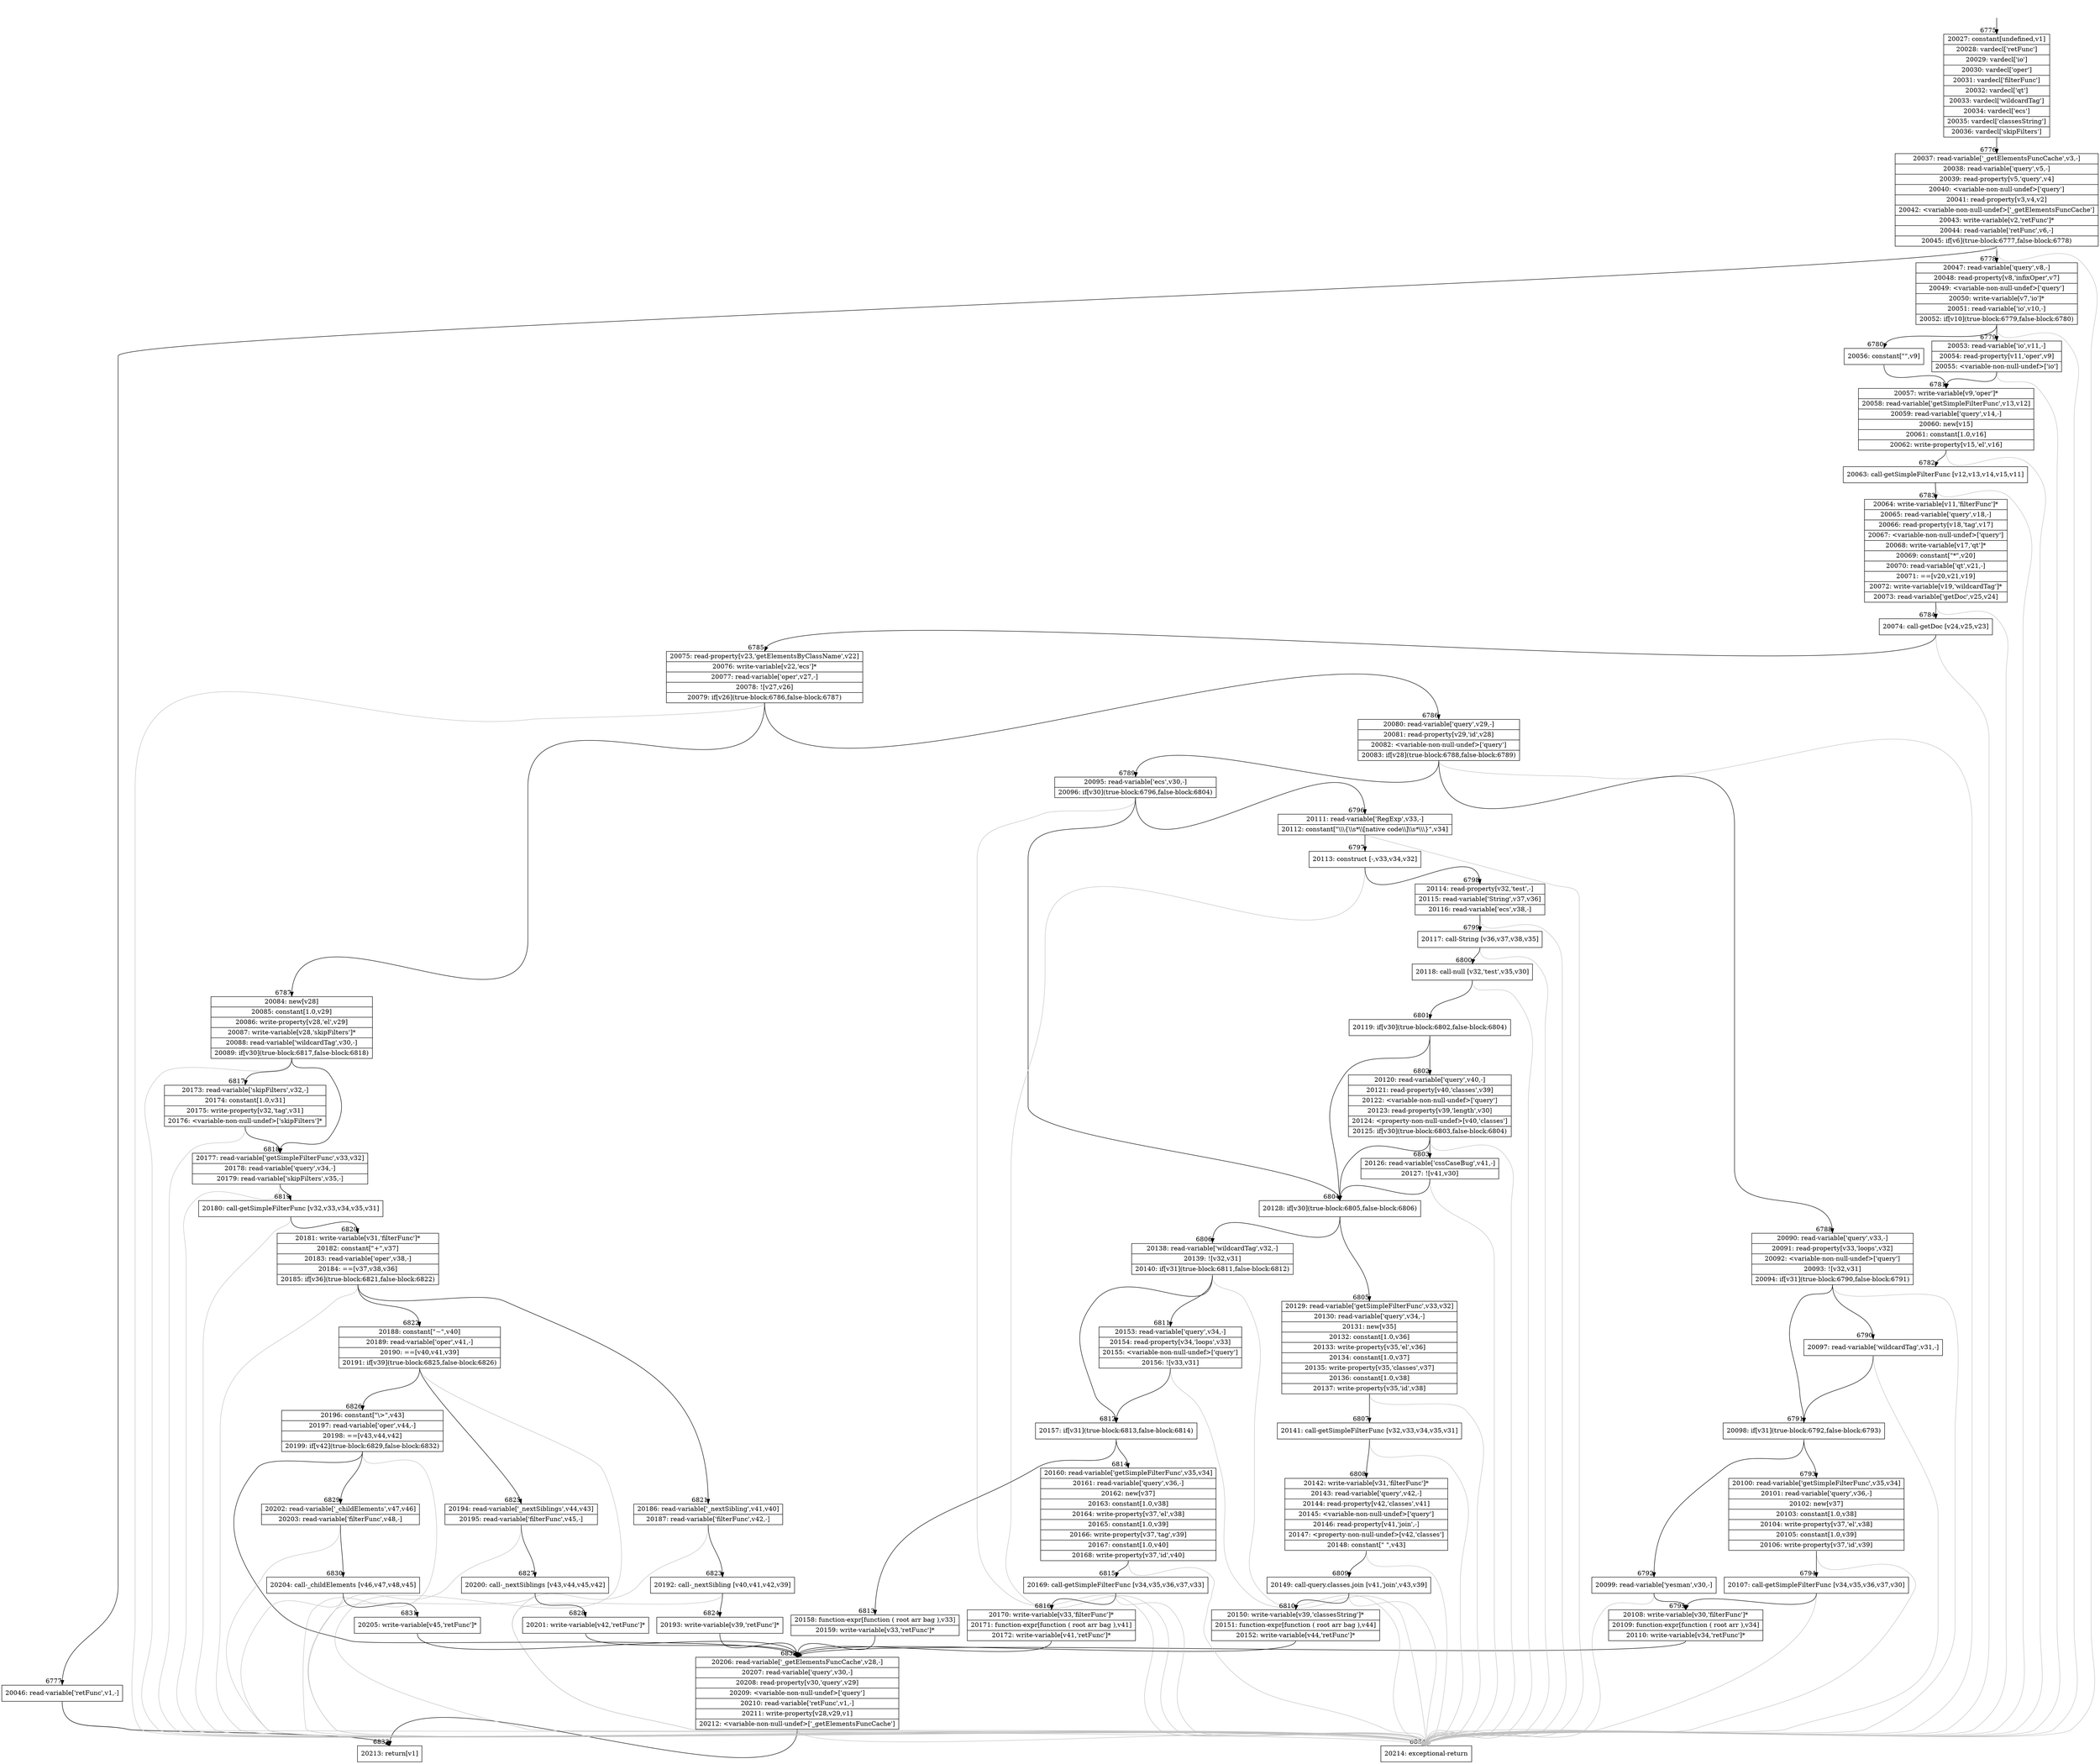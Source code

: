 digraph {
rankdir="TD"
BB_entry474[shape=none,label=""];
BB_entry474 -> BB6775 [tailport=s, headport=n, headlabel="    6775"]
BB6775 [shape=record label="{20027: constant[undefined,v1]|20028: vardecl['retFunc']|20029: vardecl['io']|20030: vardecl['oper']|20031: vardecl['filterFunc']|20032: vardecl['qt']|20033: vardecl['wildcardTag']|20034: vardecl['ecs']|20035: vardecl['classesString']|20036: vardecl['skipFilters']}" ] 
BB6775 -> BB6776 [tailport=s, headport=n, headlabel="      6776"]
BB6776 [shape=record label="{20037: read-variable['_getElementsFuncCache',v3,-]|20038: read-variable['query',v5,-]|20039: read-property[v5,'query',v4]|20040: \<variable-non-null-undef\>['query']|20041: read-property[v3,v4,v2]|20042: \<variable-non-null-undef\>['_getElementsFuncCache']|20043: write-variable[v2,'retFunc']*|20044: read-variable['retFunc',v6,-]|20045: if[v6](true-block:6777,false-block:6778)}" ] 
BB6776 -> BB6777 [tailport=s, headport=n, headlabel="      6777"]
BB6776 -> BB6778 [tailport=s, headport=n, headlabel="      6778"]
BB6776 -> BB6834 [tailport=s, headport=n, color=gray, headlabel="      6834"]
BB6777 [shape=record label="{20046: read-variable['retFunc',v1,-]}" ] 
BB6777 -> BB6833 [tailport=s, headport=n, headlabel="      6833"]
BB6777 -> BB6834 [tailport=s, headport=n, color=gray]
BB6778 [shape=record label="{20047: read-variable['query',v8,-]|20048: read-property[v8,'infixOper',v7]|20049: \<variable-non-null-undef\>['query']|20050: write-variable[v7,'io']*|20051: read-variable['io',v10,-]|20052: if[v10](true-block:6779,false-block:6780)}" ] 
BB6778 -> BB6779 [tailport=s, headport=n, headlabel="      6779"]
BB6778 -> BB6780 [tailport=s, headport=n, headlabel="      6780"]
BB6778 -> BB6834 [tailport=s, headport=n, color=gray]
BB6779 [shape=record label="{20053: read-variable['io',v11,-]|20054: read-property[v11,'oper',v9]|20055: \<variable-non-null-undef\>['io']}" ] 
BB6779 -> BB6781 [tailport=s, headport=n, headlabel="      6781"]
BB6779 -> BB6834 [tailport=s, headport=n, color=gray]
BB6780 [shape=record label="{20056: constant[\"\",v9]}" ] 
BB6780 -> BB6781 [tailport=s, headport=n]
BB6781 [shape=record label="{20057: write-variable[v9,'oper']*|20058: read-variable['getSimpleFilterFunc',v13,v12]|20059: read-variable['query',v14,-]|20060: new[v15]|20061: constant[1.0,v16]|20062: write-property[v15,'el',v16]}" ] 
BB6781 -> BB6782 [tailport=s, headport=n, headlabel="      6782"]
BB6781 -> BB6834 [tailport=s, headport=n, color=gray]
BB6782 [shape=record label="{20063: call-getSimpleFilterFunc [v12,v13,v14,v15,v11]}" ] 
BB6782 -> BB6783 [tailport=s, headport=n, headlabel="      6783"]
BB6782 -> BB6834 [tailport=s, headport=n, color=gray]
BB6783 [shape=record label="{20064: write-variable[v11,'filterFunc']*|20065: read-variable['query',v18,-]|20066: read-property[v18,'tag',v17]|20067: \<variable-non-null-undef\>['query']|20068: write-variable[v17,'qt']*|20069: constant[\"*\",v20]|20070: read-variable['qt',v21,-]|20071: ==[v20,v21,v19]|20072: write-variable[v19,'wildcardTag']*|20073: read-variable['getDoc',v25,v24]}" ] 
BB6783 -> BB6784 [tailport=s, headport=n, headlabel="      6784"]
BB6783 -> BB6834 [tailport=s, headport=n, color=gray]
BB6784 [shape=record label="{20074: call-getDoc [v24,v25,v23]}" ] 
BB6784 -> BB6785 [tailport=s, headport=n, headlabel="      6785"]
BB6784 -> BB6834 [tailport=s, headport=n, color=gray]
BB6785 [shape=record label="{20075: read-property[v23,'getElementsByClassName',v22]|20076: write-variable[v22,'ecs']*|20077: read-variable['oper',v27,-]|20078: ![v27,v26]|20079: if[v26](true-block:6786,false-block:6787)}" ] 
BB6785 -> BB6786 [tailport=s, headport=n, headlabel="      6786"]
BB6785 -> BB6787 [tailport=s, headport=n, headlabel="      6787"]
BB6785 -> BB6834 [tailport=s, headport=n, color=gray]
BB6786 [shape=record label="{20080: read-variable['query',v29,-]|20081: read-property[v29,'id',v28]|20082: \<variable-non-null-undef\>['query']|20083: if[v28](true-block:6788,false-block:6789)}" ] 
BB6786 -> BB6788 [tailport=s, headport=n, headlabel="      6788"]
BB6786 -> BB6789 [tailport=s, headport=n, headlabel="      6789"]
BB6786 -> BB6834 [tailport=s, headport=n, color=gray]
BB6787 [shape=record label="{20084: new[v28]|20085: constant[1.0,v29]|20086: write-property[v28,'el',v29]|20087: write-variable[v28,'skipFilters']*|20088: read-variable['wildcardTag',v30,-]|20089: if[v30](true-block:6817,false-block:6818)}" ] 
BB6787 -> BB6817 [tailport=s, headport=n, headlabel="      6817"]
BB6787 -> BB6818 [tailport=s, headport=n, headlabel="      6818"]
BB6787 -> BB6834 [tailport=s, headport=n, color=gray]
BB6788 [shape=record label="{20090: read-variable['query',v33,-]|20091: read-property[v33,'loops',v32]|20092: \<variable-non-null-undef\>['query']|20093: ![v32,v31]|20094: if[v31](true-block:6790,false-block:6791)}" ] 
BB6788 -> BB6791 [tailport=s, headport=n, headlabel="      6791"]
BB6788 -> BB6790 [tailport=s, headport=n, headlabel="      6790"]
BB6788 -> BB6834 [tailport=s, headport=n, color=gray]
BB6789 [shape=record label="{20095: read-variable['ecs',v30,-]|20096: if[v30](true-block:6796,false-block:6804)}" ] 
BB6789 -> BB6804 [tailport=s, headport=n, headlabel="      6804"]
BB6789 -> BB6796 [tailport=s, headport=n, headlabel="      6796"]
BB6789 -> BB6834 [tailport=s, headport=n, color=gray]
BB6790 [shape=record label="{20097: read-variable['wildcardTag',v31,-]}" ] 
BB6790 -> BB6791 [tailport=s, headport=n]
BB6790 -> BB6834 [tailport=s, headport=n, color=gray]
BB6791 [shape=record label="{20098: if[v31](true-block:6792,false-block:6793)}" ] 
BB6791 -> BB6792 [tailport=s, headport=n, headlabel="      6792"]
BB6791 -> BB6793 [tailport=s, headport=n, headlabel="      6793"]
BB6792 [shape=record label="{20099: read-variable['yesman',v30,-]}" ] 
BB6792 -> BB6795 [tailport=s, headport=n, headlabel="      6795"]
BB6792 -> BB6834 [tailport=s, headport=n, color=gray]
BB6793 [shape=record label="{20100: read-variable['getSimpleFilterFunc',v35,v34]|20101: read-variable['query',v36,-]|20102: new[v37]|20103: constant[1.0,v38]|20104: write-property[v37,'el',v38]|20105: constant[1.0,v39]|20106: write-property[v37,'id',v39]}" ] 
BB6793 -> BB6794 [tailport=s, headport=n, headlabel="      6794"]
BB6793 -> BB6834 [tailport=s, headport=n, color=gray]
BB6794 [shape=record label="{20107: call-getSimpleFilterFunc [v34,v35,v36,v37,v30]}" ] 
BB6794 -> BB6795 [tailport=s, headport=n]
BB6794 -> BB6834 [tailport=s, headport=n, color=gray]
BB6795 [shape=record label="{20108: write-variable[v30,'filterFunc']*|20109: function-expr[function ( root arr ),v34]|20110: write-variable[v34,'retFunc']*}" ] 
BB6795 -> BB6832 [tailport=s, headport=n, headlabel="      6832"]
BB6796 [shape=record label="{20111: read-variable['RegExp',v33,-]|20112: constant[\"\\\\\\\{\\\\s*\\\\[native code\\\\]\\\\s*\\\\\\\}\",v34]}" ] 
BB6796 -> BB6797 [tailport=s, headport=n, headlabel="      6797"]
BB6796 -> BB6834 [tailport=s, headport=n, color=gray]
BB6797 [shape=record label="{20113: construct [-,v33,v34,v32]}" ] 
BB6797 -> BB6798 [tailport=s, headport=n, headlabel="      6798"]
BB6797 -> BB6834 [tailport=s, headport=n, color=gray]
BB6798 [shape=record label="{20114: read-property[v32,'test',-]|20115: read-variable['String',v37,v36]|20116: read-variable['ecs',v38,-]}" ] 
BB6798 -> BB6799 [tailport=s, headport=n, headlabel="      6799"]
BB6798 -> BB6834 [tailport=s, headport=n, color=gray]
BB6799 [shape=record label="{20117: call-String [v36,v37,v38,v35]}" ] 
BB6799 -> BB6800 [tailport=s, headport=n, headlabel="      6800"]
BB6799 -> BB6834 [tailport=s, headport=n, color=gray]
BB6800 [shape=record label="{20118: call-null [v32,'test',v35,v30]}" ] 
BB6800 -> BB6801 [tailport=s, headport=n, headlabel="      6801"]
BB6800 -> BB6834 [tailport=s, headport=n, color=gray]
BB6801 [shape=record label="{20119: if[v30](true-block:6802,false-block:6804)}" ] 
BB6801 -> BB6804 [tailport=s, headport=n]
BB6801 -> BB6802 [tailport=s, headport=n, headlabel="      6802"]
BB6802 [shape=record label="{20120: read-variable['query',v40,-]|20121: read-property[v40,'classes',v39]|20122: \<variable-non-null-undef\>['query']|20123: read-property[v39,'length',v30]|20124: \<property-non-null-undef\>[v40,'classes']|20125: if[v30](true-block:6803,false-block:6804)}" ] 
BB6802 -> BB6804 [tailport=s, headport=n]
BB6802 -> BB6803 [tailport=s, headport=n, headlabel="      6803"]
BB6802 -> BB6834 [tailport=s, headport=n, color=gray]
BB6803 [shape=record label="{20126: read-variable['cssCaseBug',v41,-]|20127: ![v41,v30]}" ] 
BB6803 -> BB6804 [tailport=s, headport=n]
BB6803 -> BB6834 [tailport=s, headport=n, color=gray]
BB6804 [shape=record label="{20128: if[v30](true-block:6805,false-block:6806)}" ] 
BB6804 -> BB6805 [tailport=s, headport=n, headlabel="      6805"]
BB6804 -> BB6806 [tailport=s, headport=n, headlabel="      6806"]
BB6805 [shape=record label="{20129: read-variable['getSimpleFilterFunc',v33,v32]|20130: read-variable['query',v34,-]|20131: new[v35]|20132: constant[1.0,v36]|20133: write-property[v35,'el',v36]|20134: constant[1.0,v37]|20135: write-property[v35,'classes',v37]|20136: constant[1.0,v38]|20137: write-property[v35,'id',v38]}" ] 
BB6805 -> BB6807 [tailport=s, headport=n, headlabel="      6807"]
BB6805 -> BB6834 [tailport=s, headport=n, color=gray]
BB6806 [shape=record label="{20138: read-variable['wildcardTag',v32,-]|20139: ![v32,v31]|20140: if[v31](true-block:6811,false-block:6812)}" ] 
BB6806 -> BB6812 [tailport=s, headport=n, headlabel="      6812"]
BB6806 -> BB6811 [tailport=s, headport=n, headlabel="      6811"]
BB6806 -> BB6834 [tailport=s, headport=n, color=gray]
BB6807 [shape=record label="{20141: call-getSimpleFilterFunc [v32,v33,v34,v35,v31]}" ] 
BB6807 -> BB6808 [tailport=s, headport=n, headlabel="      6808"]
BB6807 -> BB6834 [tailport=s, headport=n, color=gray]
BB6808 [shape=record label="{20142: write-variable[v31,'filterFunc']*|20143: read-variable['query',v42,-]|20144: read-property[v42,'classes',v41]|20145: \<variable-non-null-undef\>['query']|20146: read-property[v41,'join',-]|20147: \<property-non-null-undef\>[v42,'classes']|20148: constant[\" \",v43]}" ] 
BB6808 -> BB6809 [tailport=s, headport=n, headlabel="      6809"]
BB6808 -> BB6834 [tailport=s, headport=n, color=gray]
BB6809 [shape=record label="{20149: call-query.classes.join [v41,'join',v43,v39]}" ] 
BB6809 -> BB6810 [tailport=s, headport=n, headlabel="      6810"]
BB6809 -> BB6834 [tailport=s, headport=n, color=gray]
BB6810 [shape=record label="{20150: write-variable[v39,'classesString']*|20151: function-expr[function ( root arr bag ),v44]|20152: write-variable[v44,'retFunc']*}" ] 
BB6810 -> BB6832 [tailport=s, headport=n]
BB6811 [shape=record label="{20153: read-variable['query',v34,-]|20154: read-property[v34,'loops',v33]|20155: \<variable-non-null-undef\>['query']|20156: ![v33,v31]}" ] 
BB6811 -> BB6812 [tailport=s, headport=n]
BB6811 -> BB6834 [tailport=s, headport=n, color=gray]
BB6812 [shape=record label="{20157: if[v31](true-block:6813,false-block:6814)}" ] 
BB6812 -> BB6813 [tailport=s, headport=n, headlabel="      6813"]
BB6812 -> BB6814 [tailport=s, headport=n, headlabel="      6814"]
BB6813 [shape=record label="{20158: function-expr[function ( root arr bag ),v33]|20159: write-variable[v33,'retFunc']*}" ] 
BB6813 -> BB6832 [tailport=s, headport=n]
BB6814 [shape=record label="{20160: read-variable['getSimpleFilterFunc',v35,v34]|20161: read-variable['query',v36,-]|20162: new[v37]|20163: constant[1.0,v38]|20164: write-property[v37,'el',v38]|20165: constant[1.0,v39]|20166: write-property[v37,'tag',v39]|20167: constant[1.0,v40]|20168: write-property[v37,'id',v40]}" ] 
BB6814 -> BB6815 [tailport=s, headport=n, headlabel="      6815"]
BB6814 -> BB6834 [tailport=s, headport=n, color=gray]
BB6815 [shape=record label="{20169: call-getSimpleFilterFunc [v34,v35,v36,v37,v33]}" ] 
BB6815 -> BB6816 [tailport=s, headport=n, headlabel="      6816"]
BB6815 -> BB6834 [tailport=s, headport=n, color=gray]
BB6816 [shape=record label="{20170: write-variable[v33,'filterFunc']*|20171: function-expr[function ( root arr bag ),v41]|20172: write-variable[v41,'retFunc']*}" ] 
BB6816 -> BB6832 [tailport=s, headport=n]
BB6817 [shape=record label="{20173: read-variable['skipFilters',v32,-]|20174: constant[1.0,v31]|20175: write-property[v32,'tag',v31]|20176: \<variable-non-null-undef\>['skipFilters']*}" ] 
BB6817 -> BB6818 [tailport=s, headport=n]
BB6817 -> BB6834 [tailport=s, headport=n, color=gray]
BB6818 [shape=record label="{20177: read-variable['getSimpleFilterFunc',v33,v32]|20178: read-variable['query',v34,-]|20179: read-variable['skipFilters',v35,-]}" ] 
BB6818 -> BB6819 [tailport=s, headport=n, headlabel="      6819"]
BB6818 -> BB6834 [tailport=s, headport=n, color=gray]
BB6819 [shape=record label="{20180: call-getSimpleFilterFunc [v32,v33,v34,v35,v31]}" ] 
BB6819 -> BB6820 [tailport=s, headport=n, headlabel="      6820"]
BB6819 -> BB6834 [tailport=s, headport=n, color=gray]
BB6820 [shape=record label="{20181: write-variable[v31,'filterFunc']*|20182: constant[\"+\",v37]|20183: read-variable['oper',v38,-]|20184: ==[v37,v38,v36]|20185: if[v36](true-block:6821,false-block:6822)}" ] 
BB6820 -> BB6821 [tailport=s, headport=n, headlabel="      6821"]
BB6820 -> BB6822 [tailport=s, headport=n, headlabel="      6822"]
BB6820 -> BB6834 [tailport=s, headport=n, color=gray]
BB6821 [shape=record label="{20186: read-variable['_nextSibling',v41,v40]|20187: read-variable['filterFunc',v42,-]}" ] 
BB6821 -> BB6823 [tailport=s, headport=n, headlabel="      6823"]
BB6821 -> BB6834 [tailport=s, headport=n, color=gray]
BB6822 [shape=record label="{20188: constant[\"~\",v40]|20189: read-variable['oper',v41,-]|20190: ==[v40,v41,v39]|20191: if[v39](true-block:6825,false-block:6826)}" ] 
BB6822 -> BB6825 [tailport=s, headport=n, headlabel="      6825"]
BB6822 -> BB6826 [tailport=s, headport=n, headlabel="      6826"]
BB6822 -> BB6834 [tailport=s, headport=n, color=gray]
BB6823 [shape=record label="{20192: call-_nextSibling [v40,v41,v42,v39]}" ] 
BB6823 -> BB6824 [tailport=s, headport=n, headlabel="      6824"]
BB6823 -> BB6834 [tailport=s, headport=n, color=gray]
BB6824 [shape=record label="{20193: write-variable[v39,'retFunc']*}" ] 
BB6824 -> BB6832 [tailport=s, headport=n]
BB6825 [shape=record label="{20194: read-variable['_nextSiblings',v44,v43]|20195: read-variable['filterFunc',v45,-]}" ] 
BB6825 -> BB6827 [tailport=s, headport=n, headlabel="      6827"]
BB6825 -> BB6834 [tailport=s, headport=n, color=gray]
BB6826 [shape=record label="{20196: constant[\"\\\>\",v43]|20197: read-variable['oper',v44,-]|20198: ==[v43,v44,v42]|20199: if[v42](true-block:6829,false-block:6832)}" ] 
BB6826 -> BB6829 [tailport=s, headport=n, headlabel="      6829"]
BB6826 -> BB6832 [tailport=s, headport=n]
BB6826 -> BB6834 [tailport=s, headport=n, color=gray]
BB6827 [shape=record label="{20200: call-_nextSiblings [v43,v44,v45,v42]}" ] 
BB6827 -> BB6828 [tailport=s, headport=n, headlabel="      6828"]
BB6827 -> BB6834 [tailport=s, headport=n, color=gray]
BB6828 [shape=record label="{20201: write-variable[v42,'retFunc']*}" ] 
BB6828 -> BB6832 [tailport=s, headport=n]
BB6829 [shape=record label="{20202: read-variable['_childElements',v47,v46]|20203: read-variable['filterFunc',v48,-]}" ] 
BB6829 -> BB6830 [tailport=s, headport=n, headlabel="      6830"]
BB6829 -> BB6834 [tailport=s, headport=n, color=gray]
BB6830 [shape=record label="{20204: call-_childElements [v46,v47,v48,v45]}" ] 
BB6830 -> BB6831 [tailport=s, headport=n, headlabel="      6831"]
BB6830 -> BB6834 [tailport=s, headport=n, color=gray]
BB6831 [shape=record label="{20205: write-variable[v45,'retFunc']*}" ] 
BB6831 -> BB6832 [tailport=s, headport=n]
BB6832 [shape=record label="{20206: read-variable['_getElementsFuncCache',v28,-]|20207: read-variable['query',v30,-]|20208: read-property[v30,'query',v29]|20209: \<variable-non-null-undef\>['query']|20210: read-variable['retFunc',v1,-]|20211: write-property[v28,v29,v1]|20212: \<variable-non-null-undef\>['_getElementsFuncCache']}" ] 
BB6832 -> BB6833 [tailport=s, headport=n]
BB6832 -> BB6834 [tailport=s, headport=n, color=gray]
BB6833 [shape=record label="{20213: return[v1]}" ] 
BB6834 [shape=record label="{20214: exceptional-return}" ] 
//#$~ 9534
}
